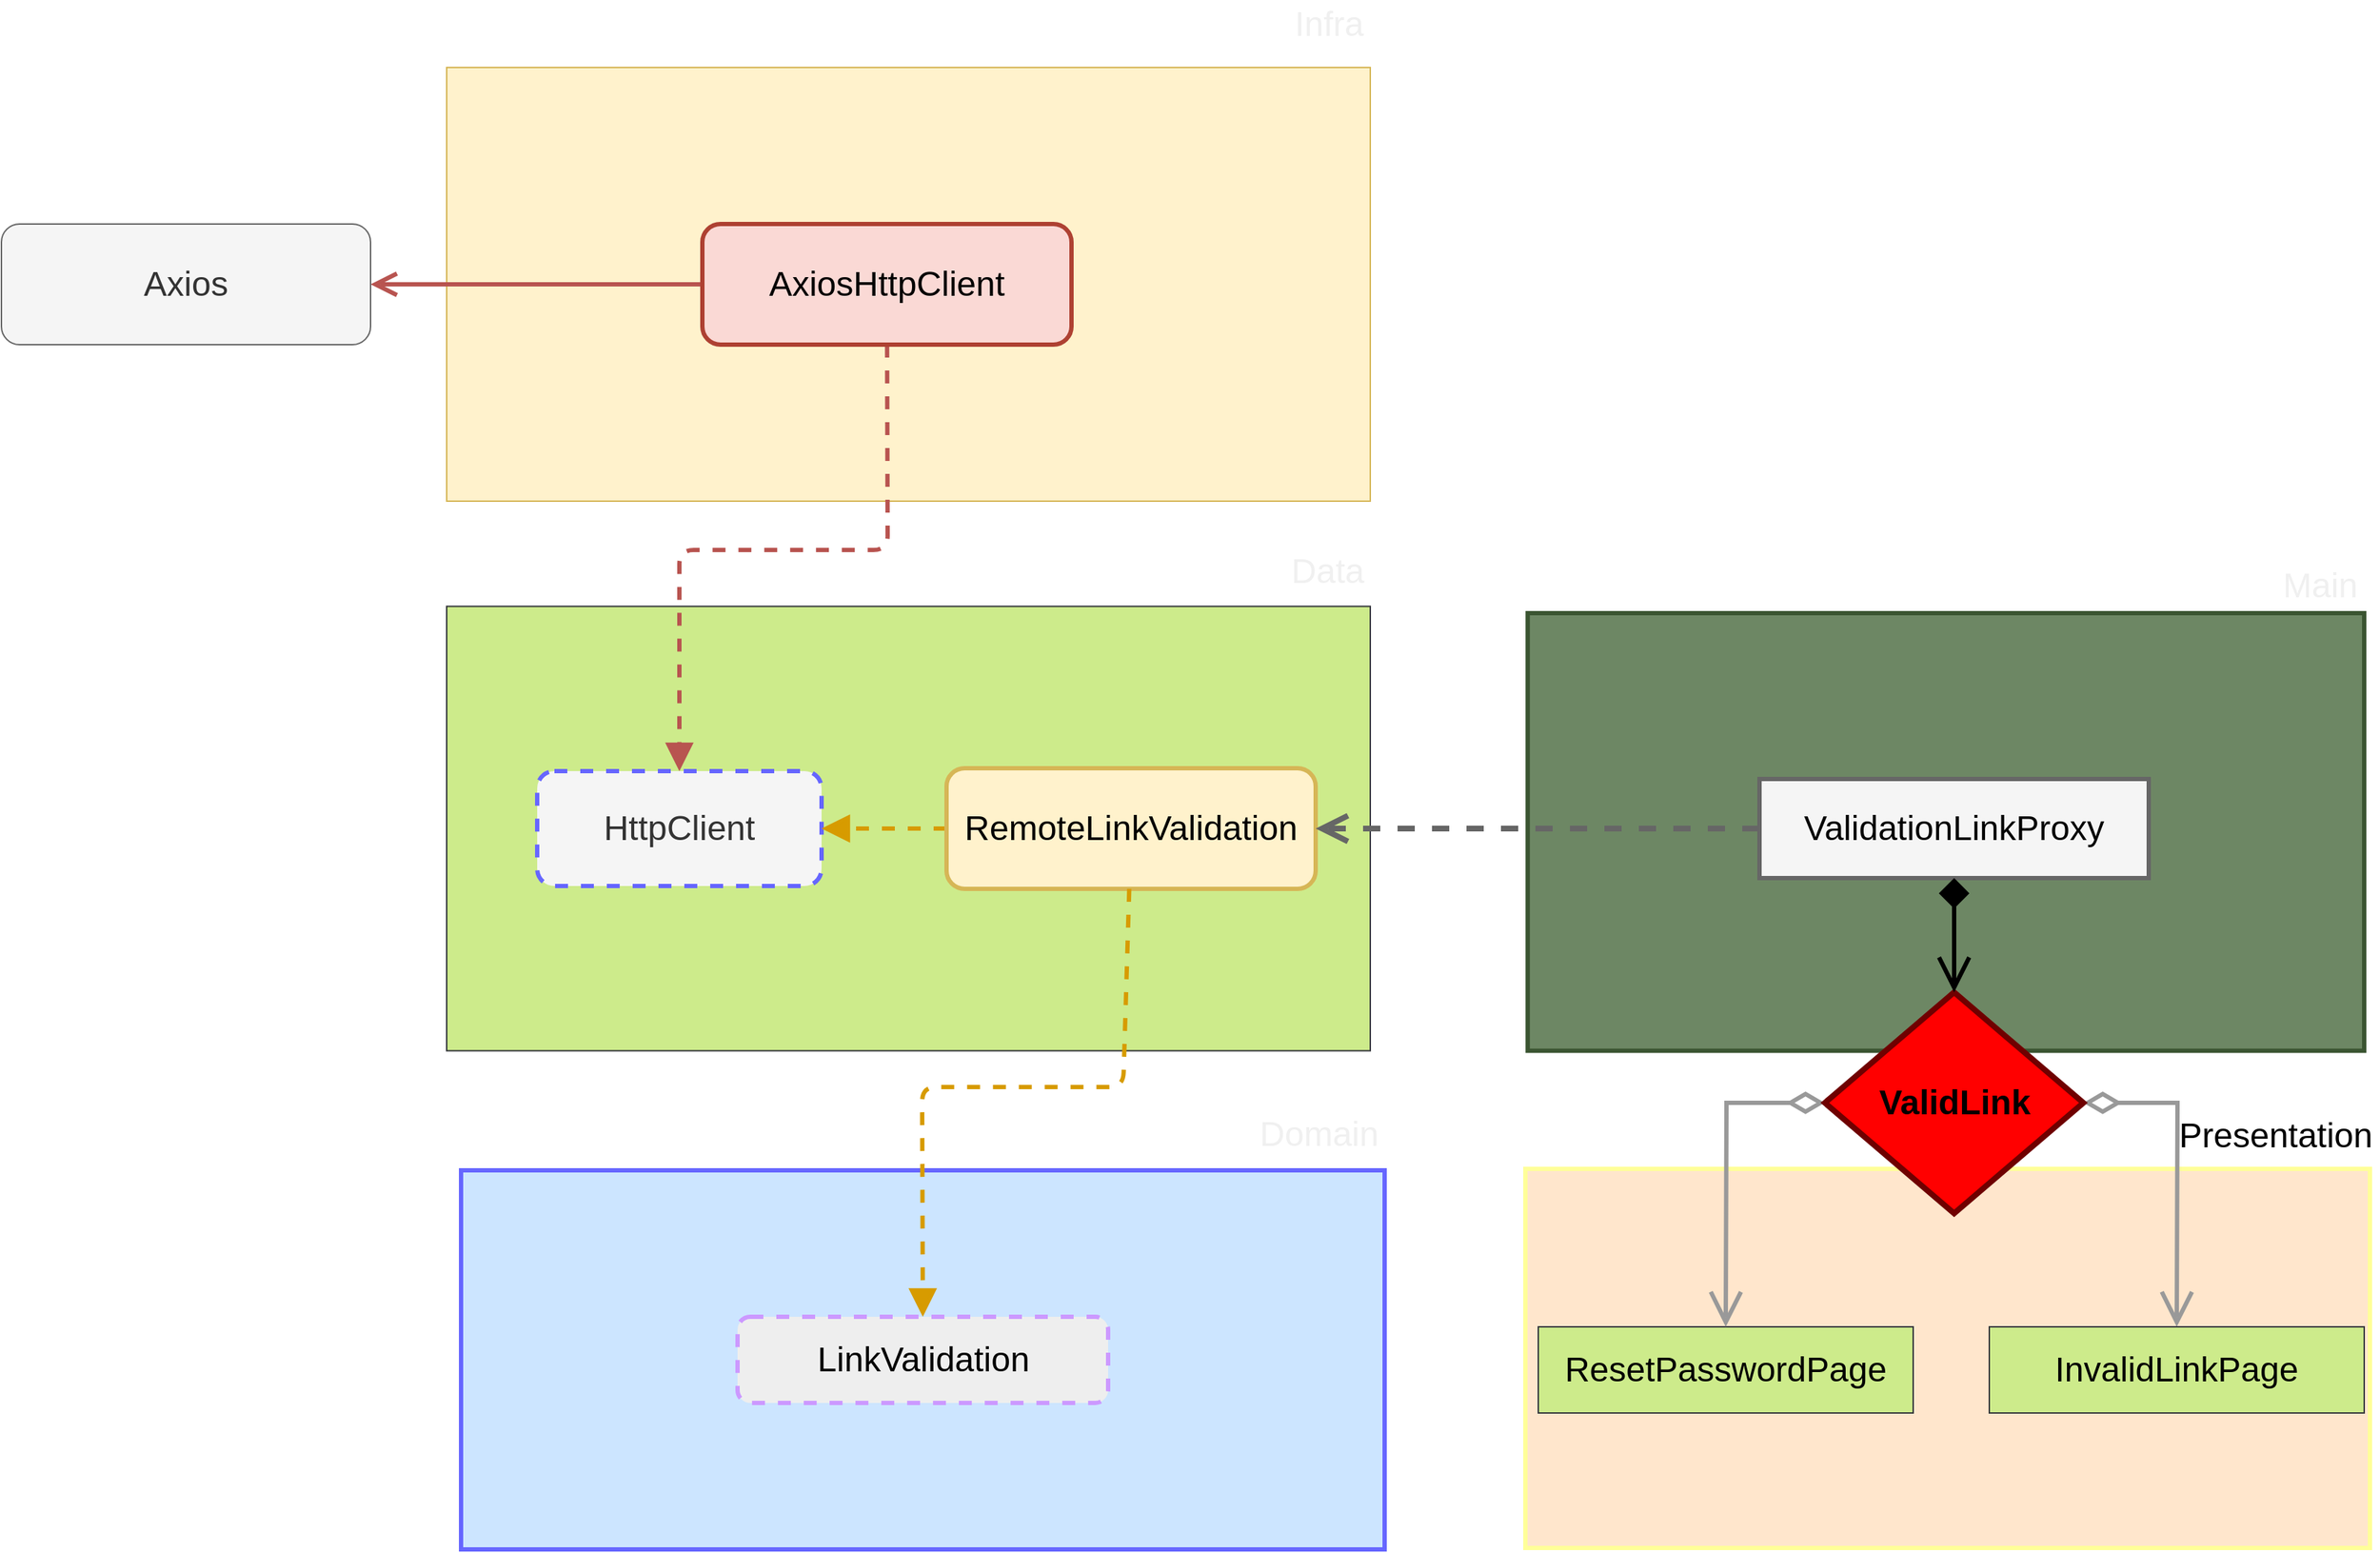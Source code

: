 <mxfile>
    <diagram id="fmEPCrcAMLsokTtu_gAn" name="Page-1">
        <mxGraphModel dx="2600" dy="1950" grid="0" gridSize="10" guides="1" tooltips="1" connect="1" arrows="1" fold="1" page="0" pageScale="1" pageWidth="827" pageHeight="1169" math="0" shadow="0">
            <root>
                <mxCell id="0"/>
                <mxCell id="1" parent="0"/>
                <mxCell id="60" value="" style="whiteSpace=wrap;html=1;rounded=0;glass=0;labelBackgroundColor=none;fontSize=24;fontColor=#ffffff;strokeColor=#3A5431;strokeWidth=3;fillColor=#6d8764;" parent="1" vertex="1">
                    <mxGeometry x="237.61" y="-7" width="582.39" height="304.75" as="geometry"/>
                </mxCell>
                <mxCell id="8" value="" style="whiteSpace=wrap;html=1;rounded=0;fontSize=24;fillColor=#cdeb8b;strokeColor=#36393d;" parent="1" vertex="1">
                    <mxGeometry x="-515" y="-11.75" width="643" height="309.5" as="geometry"/>
                </mxCell>
                <mxCell id="6" value="HttpClient" style="whiteSpace=wrap;html=1;fontSize=24;dashed=1;rounded=1;fillColor=#f5f5f5;fontColor=#333333;strokeColor=#6666FF;strokeWidth=3;" parent="1" vertex="1">
                    <mxGeometry x="-452" y="103" width="198" height="80" as="geometry"/>
                </mxCell>
                <mxCell id="10" value="" style="edgeStyle=none;html=1;dashed=1;fontSize=24;endArrow=block;endFill=1;strokeWidth=3;fillColor=#ffe6cc;strokeColor=#d79b00;endSize=12;" parent="1" source="9" target="6" edge="1">
                    <mxGeometry relative="1" as="geometry"/>
                </mxCell>
                <mxCell id="9" value="&lt;font color=&quot;#000000&quot;&gt;RemoteLinkValidation&lt;/font&gt;" style="whiteSpace=wrap;html=1;rounded=1;fontSize=24;fillColor=#fff2cc;strokeColor=#d6b656;strokeWidth=3;" parent="1" vertex="1">
                    <mxGeometry x="-167" y="101" width="257" height="84" as="geometry"/>
                </mxCell>
                <mxCell id="11" value="" style="whiteSpace=wrap;html=1;rounded=0;fontSize=24;fillColor=#fff2cc;strokeColor=#d6b656;" parent="1" vertex="1">
                    <mxGeometry x="-515" y="-387" width="643" height="302" as="geometry"/>
                </mxCell>
                <mxCell id="15" style="edgeStyle=none;html=1;entryX=0.5;entryY=0;entryDx=0;entryDy=0;dashed=1;fontSize=24;endArrow=block;endFill=1;strokeWidth=3;fillColor=#f8cecc;strokeColor=#b85450;endSize=12;" parent="1" source="13" target="6" edge="1">
                    <mxGeometry relative="1" as="geometry">
                        <Array as="points">
                            <mxPoint x="-208" y="-51"/>
                            <mxPoint x="-353" y="-51"/>
                        </Array>
                    </mxGeometry>
                </mxCell>
                <mxCell id="17" style="edgeStyle=none;html=1;entryX=1;entryY=0.5;entryDx=0;entryDy=0;fontSize=24;endArrow=open;endFill=0;strokeWidth=3;endSize=12;fillColor=#f8cecc;strokeColor=#b85450;" parent="1" source="13" target="16" edge="1">
                    <mxGeometry relative="1" as="geometry"/>
                </mxCell>
                <mxCell id="13" value="&lt;font color=&quot;#000000&quot;&gt;AxiosHttpClient&lt;/font&gt;" style="whiteSpace=wrap;html=1;rounded=1;fontSize=24;fillColor=#fad9d5;strokeColor=#ae4132;strokeWidth=3;" parent="1" vertex="1">
                    <mxGeometry x="-337" y="-278" width="257" height="84" as="geometry"/>
                </mxCell>
                <mxCell id="16" value="Axios" style="whiteSpace=wrap;html=1;rounded=1;fontSize=24;fillColor=#f5f5f5;fontColor=#333333;strokeColor=#666666;" parent="1" vertex="1">
                    <mxGeometry x="-825" y="-278" width="257" height="84" as="geometry"/>
                </mxCell>
                <mxCell id="18" value="" style="whiteSpace=wrap;html=1;rounded=0;fontSize=24;fillColor=#cce5ff;strokeColor=#6666FF;strokeWidth=3;" parent="1" vertex="1">
                    <mxGeometry x="-505" y="381" width="643" height="264" as="geometry"/>
                </mxCell>
                <mxCell id="19" value="&lt;font color=&quot;#000000&quot;&gt;LinkValidation&lt;/font&gt;" style="whiteSpace=wrap;html=1;rounded=1;fontSize=24;dashed=1;fillColor=#eeeeee;strokeColor=#CC99FF;strokeWidth=3;" parent="1" vertex="1">
                    <mxGeometry x="-312.5" y="483" width="258" height="60" as="geometry"/>
                </mxCell>
                <mxCell id="20" style="edgeStyle=none;html=1;fontSize=24;endArrow=block;endFill=1;endSize=12;strokeWidth=3;dashed=1;entryX=0.5;entryY=0;entryDx=0;entryDy=0;fillColor=#ffe6cc;strokeColor=#d79b00;" parent="1" source="9" target="19" edge="1">
                    <mxGeometry relative="1" as="geometry">
                        <Array as="points">
                            <mxPoint x="-44" y="323"/>
                            <mxPoint x="-184" y="323"/>
                        </Array>
                    </mxGeometry>
                </mxCell>
                <mxCell id="42" value="" style="whiteSpace=wrap;html=1;rounded=0;fontSize=24;fillColor=#ffe6cc;strokeColor=#FFFF99;strokeWidth=3;" parent="1" vertex="1">
                    <mxGeometry x="236" y="380" width="588" height="264" as="geometry"/>
                </mxCell>
                <mxCell id="43" value="&lt;font color=&quot;#000000&quot;&gt;ResetPasswordPage&lt;/font&gt;" style="whiteSpace=wrap;html=1;rounded=0;fontSize=24;fillColor=#cdeb8b;strokeColor=#36393d;" parent="1" vertex="1">
                    <mxGeometry x="245" y="490" width="261" height="60" as="geometry"/>
                </mxCell>
                <mxCell id="44" style="edgeStyle=none;html=1;entryX=0.5;entryY=0;entryDx=0;entryDy=0;fontSize=11;startArrow=diamondThin;startFill=0;endArrow=open;endFill=0;strokeWidth=3;strokeColor=#999999;sketch=0;jumpStyle=none;endSize=18;startSize=18;exitX=0;exitY=0.5;exitDx=0;exitDy=0;rounded=0;targetPerimeterSpacing=12;" parent="1" source="62" target="43" edge="1">
                    <mxGeometry relative="1" as="geometry">
                        <mxPoint x="534.749" y="179" as="sourcePoint"/>
                        <Array as="points">
                            <mxPoint x="376" y="334"/>
                        </Array>
                    </mxGeometry>
                </mxCell>
                <mxCell id="46" style="edgeStyle=none;html=1;entryX=1;entryY=0.5;entryDx=0;entryDy=0;fontSize=24;startArrow=none;startFill=0;endArrow=open;endFill=0;startSize=18;endSize=14;strokeWidth=4;strokeColor=#666666;exitX=0;exitY=0.5;exitDx=0;exitDy=0;dashed=1;" parent="1" source="59" target="9" edge="1">
                    <mxGeometry relative="1" as="geometry">
                        <mxPoint x="416" y="136.33" as="sourcePoint"/>
                    </mxGeometry>
                </mxCell>
                <mxCell id="49" value="Presentation" style="text;html=1;align=center;verticalAlign=middle;resizable=0;points=[];autosize=1;strokeColor=none;fillColor=none;fontSize=24;" parent="1" vertex="1">
                    <mxGeometry x="685" y="340" width="145" height="33" as="geometry"/>
                </mxCell>
                <mxCell id="55" value="&lt;font style=&quot;font-size: 24px&quot;&gt;Domain&lt;/font&gt;" style="text;html=1;align=center;verticalAlign=middle;resizable=0;points=[];autosize=1;strokeColor=none;fillColor=none;fontSize=36;fontColor=#F0F0F0;" parent="1" vertex="1">
                    <mxGeometry x="45" y="325" width="93" height="51" as="geometry"/>
                </mxCell>
                <mxCell id="57" value="Data" style="text;html=1;align=center;verticalAlign=middle;resizable=0;points=[];autosize=1;strokeColor=none;fillColor=none;fontSize=24;fontColor=#F0F0F0;" parent="1" vertex="1">
                    <mxGeometry x="67" y="-53" width="61" height="33" as="geometry"/>
                </mxCell>
                <mxCell id="58" value="Infra" style="text;html=1;align=center;verticalAlign=middle;resizable=0;points=[];autosize=1;strokeColor=none;fillColor=none;fontSize=24;fontColor=#F0F0F0;" parent="1" vertex="1">
                    <mxGeometry x="70" y="-434" width="58" height="33" as="geometry"/>
                </mxCell>
                <mxCell id="59" value="&lt;span style=&quot;color: rgb(0 , 0 , 0)&quot;&gt;ValidationLinkProxy&lt;/span&gt;" style="whiteSpace=wrap;html=1;rounded=0;glass=0;labelBackgroundColor=none;fontSize=24;fontColor=#333333;strokeColor=#666666;strokeWidth=3;fillColor=#f5f5f5;" parent="1" vertex="1">
                    <mxGeometry x="399" y="108.5" width="271" height="69" as="geometry"/>
                </mxCell>
                <mxCell id="61" value="Main" style="text;html=1;align=center;verticalAlign=middle;resizable=0;points=[];autosize=1;strokeColor=none;fillColor=none;fontSize=24;fontColor=#F0F0F0;" parent="1" vertex="1">
                    <mxGeometry x="758" y="-43" width="62" height="33" as="geometry"/>
                </mxCell>
                <mxCell id="66" style="edgeStyle=none;html=1;entryX=0.5;entryY=0;entryDx=0;entryDy=0;startArrow=diamondThin;startFill=0;endArrow=open;endFill=0;endSize=18;startSize=18;strokeWidth=3;strokeColor=#999999;rounded=0;targetPerimeterSpacing=12;" edge="1" parent="1" source="62" target="64">
                    <mxGeometry relative="1" as="geometry">
                        <Array as="points">
                            <mxPoint x="690" y="334"/>
                        </Array>
                    </mxGeometry>
                </mxCell>
                <mxCell id="62" value="&lt;font style=&quot;font-size: 24px&quot; color=&quot;#000000&quot;&gt;&lt;b&gt;ValidLink&lt;/b&gt;&lt;/font&gt;" style="rhombus;whiteSpace=wrap;html=1;fillColor=#FF0000;fontColor=#ffffff;strokeColor=#6F0000;strokeWidth=4;" vertex="1" parent="1">
                    <mxGeometry x="444.5" y="257" width="180" height="154" as="geometry"/>
                </mxCell>
                <mxCell id="63" value="" style="edgeStyle=none;html=1;entryX=0.5;entryY=0;entryDx=0;entryDy=0;fontSize=24;startArrow=diamond;startFill=1;endArrow=open;endFill=0;strokeWidth=3;strokeColor=#000000;sketch=0;jumpStyle=none;endSize=18;startSize=14;exitX=0.5;exitY=1;exitDx=0;exitDy=0;" edge="1" parent="1" source="59" target="62">
                    <mxGeometry relative="1" as="geometry">
                        <mxPoint x="466.75" y="177.5" as="sourcePoint"/>
                        <mxPoint x="375.5" y="490" as="targetPoint"/>
                        <Array as="points"/>
                    </mxGeometry>
                </mxCell>
                <mxCell id="64" value="&lt;font color=&quot;#000000&quot;&gt;InvalidLinkPage&lt;/font&gt;" style="whiteSpace=wrap;html=1;rounded=0;fontSize=24;fillColor=#cdeb8b;strokeColor=#36393d;" vertex="1" parent="1">
                    <mxGeometry x="559" y="490" width="261" height="60" as="geometry"/>
                </mxCell>
            </root>
        </mxGraphModel>
    </diagram>
</mxfile>
